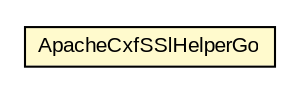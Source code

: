 #!/usr/local/bin/dot
#
# Class diagram 
# Generated by UMLGraph version R5_6-24-gf6e263 (http://www.umlgraph.org/)
#

digraph G {
	edge [fontname="arial",fontsize=10,labelfontname="arial",labelfontsize=10];
	node [fontname="arial",fontsize=10,shape=plaintext];
	nodesep=0.25;
	ranksep=0.5;
	// org.miloss.fgsms.agentcore.ApacheCxfSSlHelperGo
	c143769 [label=<<table title="org.miloss.fgsms.agentcore.ApacheCxfSSlHelperGo" border="0" cellborder="1" cellspacing="0" cellpadding="2" port="p" bgcolor="lemonChiffon" href="./ApacheCxfSSlHelperGo.html">
		<tr><td><table border="0" cellspacing="0" cellpadding="1">
<tr><td align="center" balign="center"> ApacheCxfSSlHelperGo </td></tr>
		</table></td></tr>
		</table>>, URL="./ApacheCxfSSlHelperGo.html", fontname="arial", fontcolor="black", fontsize=10.0];
}

